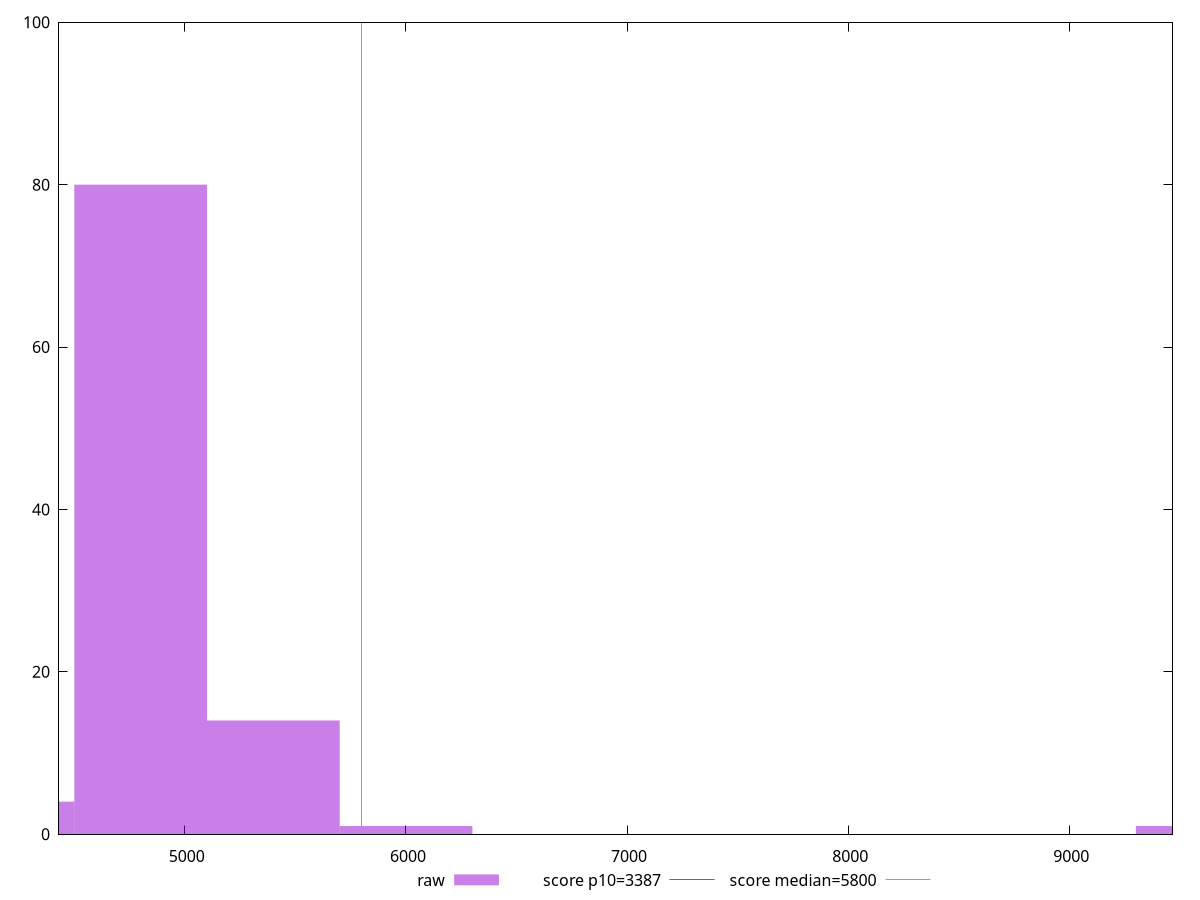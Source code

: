 reset

$raw <<EOF
9601.101084072438 1
4800.550542036219 80
5400.619359790746 14
4200.481724281692 4
6000.688177545273 1
EOF

set key outside below
set boxwidth 600.0688177545273
set xrange [4431.296767679032:9466.782442558258]
set yrange [0:100]
set trange [0:100]
set style fill transparent solid 0.5 noborder

set parametric
set terminal svg size 640, 490 enhanced background rgb 'white'
set output "report_00025_2021-02-22T21:38:55.199Z/speed-index/samples/pages+cached/raw/histogram.svg"

plot $raw title "raw" with boxes, \
     3387,t title "score p10=3387", \
     5800,t title "score median=5800"

reset
